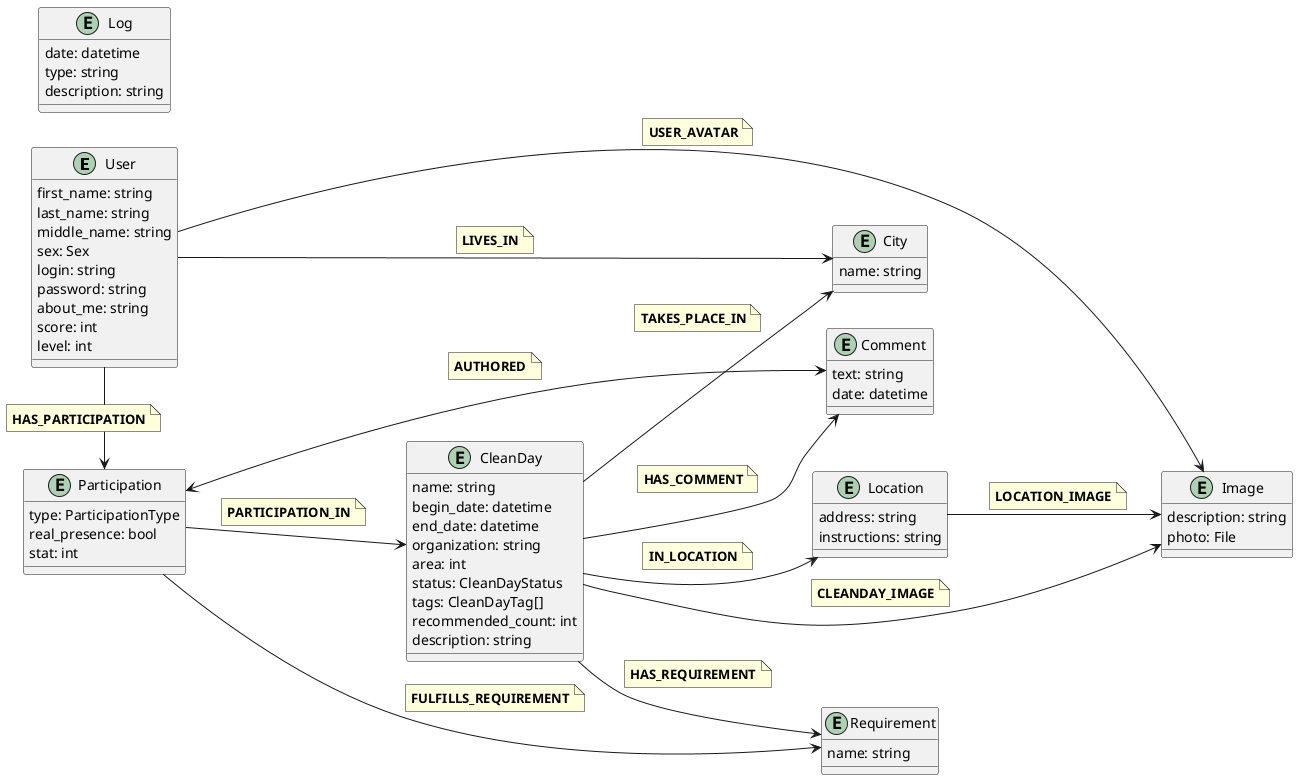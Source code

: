 @startuml

'skinparam linetype ortho
left to right direction

entity "User" as user {
first_name: string
last_name: string
middle_name: string
sex: Sex
login: string
password: string
about_me: string
score: int
level: int
}

entity "CleanDay" as cl_day {
name: string
begin_date: datetime
end_date: datetime
organization: string
area: int
status: CleanDayStatus
tags: CleanDayTag[]
recommended_count: int
description: string
}

entity "Comment" as comm {
text: string
date: datetime
}

entity "Log" as log {
date: datetime
type: string
description: string
}

entity "Requirement" as rq {
name: string
}

entity "City" as city {
name: string
}

entity "Participation" as pr {
type: ParticipationType
real_presence: bool
stat: int
}

entity "Location" as loc {
address: string
instructions: string
}

entity "Image" as img {
description: string
photo: File
}

cl_day --> comm
note on link
<b>HAS_COMMENT</b>
end note

comm <--> pr
note on link
<b>AUTHORED</b>
end note

cl_day --> rq
note on link
<b>HAS_REQUIREMENT</b>
end note

cl_day --> city
note on link
<b>TAKES_PLACE_IN</b>
end note

user -> city
note on link
<b>LIVES_IN</b>
end note

user -> pr
note on link
<b>HAS_PARTICIPATION</b>
end note

pr --> cl_day
note on link
<b>PARTICIPATION_IN</b>
end note

cl_day --> loc
note on link
<b>IN_LOCATION</b>
end note

pr -> rq
note on link
<b>FULFILLS_REQUIREMENT</b>
end note

loc --> img
note on link
<b>LOCATION_IMAGE</b>
end note

cl_day --> img
note on link
<b>CLEANDAY_IMAGE</b>
end note

user --> img
note on link
<b>USER_AVATAR</b>
end note

@enduml
